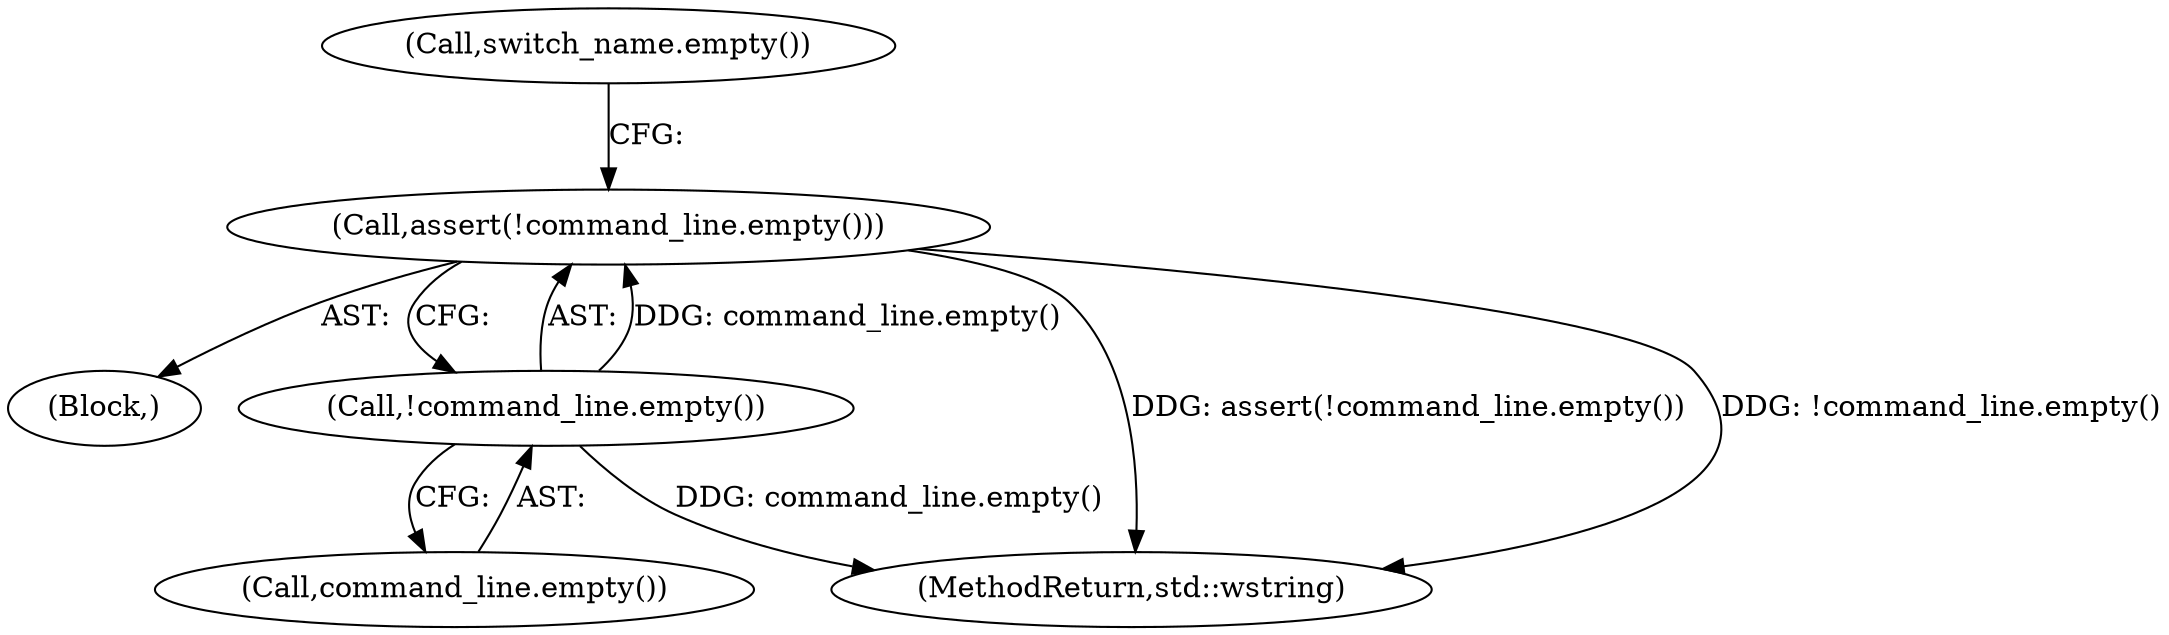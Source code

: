 digraph "0_Chrome_08965161257ab9aeef9a3548c1cd1a44525dc562@API" {
"1000104" [label="(Call,assert(!command_line.empty()))"];
"1000105" [label="(Call,!command_line.empty())"];
"1000109" [label="(Call,switch_name.empty())"];
"1000104" [label="(Call,assert(!command_line.empty()))"];
"1000106" [label="(Call,command_line.empty())"];
"1000103" [label="(Block,)"];
"1000105" [label="(Call,!command_line.empty())"];
"1000148" [label="(MethodReturn,std::wstring)"];
"1000104" -> "1000103"  [label="AST: "];
"1000104" -> "1000105"  [label="CFG: "];
"1000105" -> "1000104"  [label="AST: "];
"1000109" -> "1000104"  [label="CFG: "];
"1000104" -> "1000148"  [label="DDG: assert(!command_line.empty())"];
"1000104" -> "1000148"  [label="DDG: !command_line.empty()"];
"1000105" -> "1000104"  [label="DDG: command_line.empty()"];
"1000105" -> "1000106"  [label="CFG: "];
"1000106" -> "1000105"  [label="AST: "];
"1000105" -> "1000148"  [label="DDG: command_line.empty()"];
}
